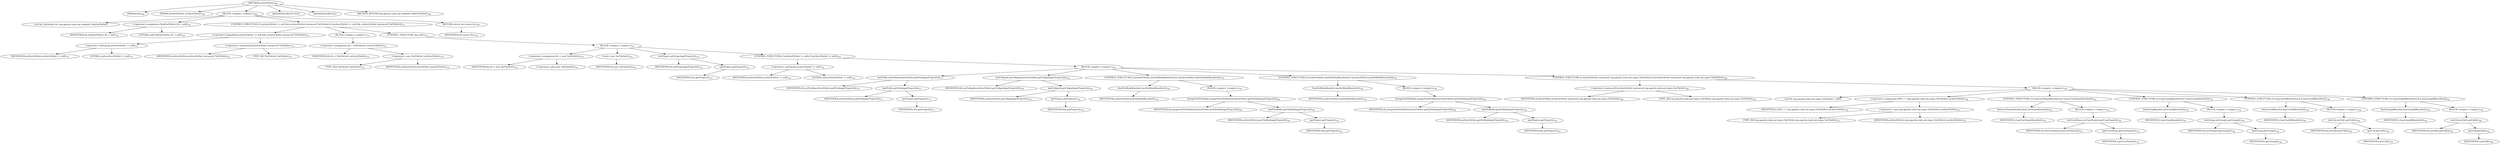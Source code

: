 digraph "asTarFileSet" {  
"1665" [label = <(METHOD,asTarFileSet)<SUB>709</SUB>> ]
"92" [label = <(PARAM,this)<SUB>709</SUB>> ]
"1666" [label = <(PARAM,ArchiveFileSet archiveFileSet)<SUB>709</SUB>> ]
"1667" [label = <(BLOCK,&lt;empty&gt;,&lt;empty&gt;)<SUB>709</SUB>> ]
"90" [label = <(LOCAL,TarFileSet tfs: org.apache.tools.ant.taskdefs.Tar$TarFileSet)> ]
"1668" [label = <(&lt;operator&gt;.assignment,Tar$TarFileSet tfs = null)<SUB>710</SUB>> ]
"1669" [label = <(IDENTIFIER,tfs,Tar$TarFileSet tfs = null)<SUB>710</SUB>> ]
"1670" [label = <(LITERAL,null,Tar$TarFileSet tfs = null)<SUB>710</SUB>> ]
"1671" [label = <(CONTROL_STRUCTURE,if (archiveFileSet != null &amp;&amp; archiveFileSet instanceof TarFileSet),if (archiveFileSet != null &amp;&amp; archiveFileSet instanceof TarFileSet))<SUB>711</SUB>> ]
"1672" [label = <(&lt;operator&gt;.logicalAnd,archiveFileSet != null &amp;&amp; archiveFileSet instanceof TarFileSet)<SUB>711</SUB>> ]
"1673" [label = <(&lt;operator&gt;.notEquals,archiveFileSet != null)<SUB>711</SUB>> ]
"1674" [label = <(IDENTIFIER,archiveFileSet,archiveFileSet != null)<SUB>711</SUB>> ]
"1675" [label = <(LITERAL,null,archiveFileSet != null)<SUB>711</SUB>> ]
"1676" [label = <(&lt;operator&gt;.instanceOf,archiveFileSet instanceof TarFileSet)<SUB>711</SUB>> ]
"1677" [label = <(IDENTIFIER,archiveFileSet,archiveFileSet instanceof TarFileSet)<SUB>711</SUB>> ]
"1678" [label = <(TYPE_REF,TarFileSet,TarFileSet)<SUB>711</SUB>> ]
"1679" [label = <(BLOCK,&lt;empty&gt;,&lt;empty&gt;)<SUB>711</SUB>> ]
"1680" [label = <(&lt;operator&gt;.assignment,tfs = (TarFileSet) archiveFileSet)<SUB>712</SUB>> ]
"1681" [label = <(IDENTIFIER,tfs,tfs = (TarFileSet) archiveFileSet)<SUB>712</SUB>> ]
"1682" [label = <(&lt;operator&gt;.cast,(TarFileSet) archiveFileSet)<SUB>712</SUB>> ]
"1683" [label = <(TYPE_REF,TarFileSet,TarFileSet)<SUB>712</SUB>> ]
"1684" [label = <(IDENTIFIER,archiveFileSet,(TarFileSet) archiveFileSet)<SUB>712</SUB>> ]
"1685" [label = <(CONTROL_STRUCTURE,else,else)<SUB>713</SUB>> ]
"1686" [label = <(BLOCK,&lt;empty&gt;,&lt;empty&gt;)<SUB>713</SUB>> ]
"1687" [label = <(&lt;operator&gt;.assignment,tfs = new TarFileSet())<SUB>714</SUB>> ]
"1688" [label = <(IDENTIFIER,tfs,tfs = new TarFileSet())<SUB>714</SUB>> ]
"1689" [label = <(&lt;operator&gt;.alloc,new TarFileSet())<SUB>714</SUB>> ]
"1690" [label = <(&lt;init&gt;,new TarFileSet())<SUB>714</SUB>> ]
"89" [label = <(IDENTIFIER,tfs,new TarFileSet())<SUB>714</SUB>> ]
"1691" [label = <(setProject,setProject(getProject()))<SUB>715</SUB>> ]
"1692" [label = <(IDENTIFIER,tfs,setProject(getProject()))<SUB>715</SUB>> ]
"1693" [label = <(getProject,getProject())<SUB>715</SUB>> ]
"91" [label = <(IDENTIFIER,this,getProject())<SUB>715</SUB>> ]
"1694" [label = <(CONTROL_STRUCTURE,if (archiveFileSet != null),if (archiveFileSet != null))<SUB>716</SUB>> ]
"1695" [label = <(&lt;operator&gt;.notEquals,archiveFileSet != null)<SUB>716</SUB>> ]
"1696" [label = <(IDENTIFIER,archiveFileSet,archiveFileSet != null)<SUB>716</SUB>> ]
"1697" [label = <(LITERAL,null,archiveFileSet != null)<SUB>716</SUB>> ]
"1698" [label = <(BLOCK,&lt;empty&gt;,&lt;empty&gt;)<SUB>716</SUB>> ]
"1699" [label = <(setPrefix,setPrefix(archiveFileSet.getPrefix(getProject())))<SUB>717</SUB>> ]
"1700" [label = <(IDENTIFIER,tfs,setPrefix(archiveFileSet.getPrefix(getProject())))<SUB>717</SUB>> ]
"1701" [label = <(getPrefix,getPrefix(getProject()))<SUB>717</SUB>> ]
"1702" [label = <(IDENTIFIER,archiveFileSet,getPrefix(getProject()))<SUB>717</SUB>> ]
"1703" [label = <(getProject,getProject())<SUB>717</SUB>> ]
"93" [label = <(IDENTIFIER,this,getProject())<SUB>717</SUB>> ]
"1704" [label = <(setFullpath,setFullpath(archiveFileSet.getFullpath(getProject())))<SUB>718</SUB>> ]
"1705" [label = <(IDENTIFIER,tfs,setFullpath(archiveFileSet.getFullpath(getProject())))<SUB>718</SUB>> ]
"1706" [label = <(getFullpath,getFullpath(getProject()))<SUB>718</SUB>> ]
"1707" [label = <(IDENTIFIER,archiveFileSet,getFullpath(getProject()))<SUB>718</SUB>> ]
"1708" [label = <(getProject,getProject())<SUB>718</SUB>> ]
"94" [label = <(IDENTIFIER,this,getProject())<SUB>718</SUB>> ]
"1709" [label = <(CONTROL_STRUCTURE,if (archiveFileSet.hasFileModeBeenSet()),if (archiveFileSet.hasFileModeBeenSet()))<SUB>719</SUB>> ]
"1710" [label = <(hasFileModeBeenSet,hasFileModeBeenSet())<SUB>719</SUB>> ]
"1711" [label = <(IDENTIFIER,archiveFileSet,hasFileModeBeenSet())<SUB>719</SUB>> ]
"1712" [label = <(BLOCK,&lt;empty&gt;,&lt;empty&gt;)<SUB>719</SUB>> ]
"1713" [label = <(integerSetFileMode,integerSetFileMode(archiveFileSet.getFileMode(getProject())))<SUB>720</SUB>> ]
"1714" [label = <(IDENTIFIER,tfs,integerSetFileMode(archiveFileSet.getFileMode(getProject())))<SUB>720</SUB>> ]
"1715" [label = <(getFileMode,getFileMode(getProject()))<SUB>720</SUB>> ]
"1716" [label = <(IDENTIFIER,archiveFileSet,getFileMode(getProject()))<SUB>720</SUB>> ]
"1717" [label = <(getProject,getProject())<SUB>721</SUB>> ]
"95" [label = <(IDENTIFIER,this,getProject())<SUB>721</SUB>> ]
"1718" [label = <(CONTROL_STRUCTURE,if (archiveFileSet.hasDirModeBeenSet()),if (archiveFileSet.hasDirModeBeenSet()))<SUB>723</SUB>> ]
"1719" [label = <(hasDirModeBeenSet,hasDirModeBeenSet())<SUB>723</SUB>> ]
"1720" [label = <(IDENTIFIER,archiveFileSet,hasDirModeBeenSet())<SUB>723</SUB>> ]
"1721" [label = <(BLOCK,&lt;empty&gt;,&lt;empty&gt;)<SUB>723</SUB>> ]
"1722" [label = <(integerSetDirMode,integerSetDirMode(archiveFileSet.getDirMode(getProject())))<SUB>724</SUB>> ]
"1723" [label = <(IDENTIFIER,tfs,integerSetDirMode(archiveFileSet.getDirMode(getProject())))<SUB>724</SUB>> ]
"1724" [label = <(getDirMode,getDirMode(getProject()))<SUB>724</SUB>> ]
"1725" [label = <(IDENTIFIER,archiveFileSet,getDirMode(getProject()))<SUB>724</SUB>> ]
"1726" [label = <(getProject,getProject())<SUB>725</SUB>> ]
"96" [label = <(IDENTIFIER,this,getProject())<SUB>725</SUB>> ]
"1727" [label = <(CONTROL_STRUCTURE,if (archiveFileSet instanceof org.apache.tools.ant.types.TarFileSet),if (archiveFileSet instanceof org.apache.tools.ant.types.TarFileSet))<SUB>728</SUB>> ]
"1728" [label = <(&lt;operator&gt;.instanceOf,archiveFileSet instanceof org.apache.tools.ant.types.TarFileSet)<SUB>728</SUB>> ]
"1729" [label = <(IDENTIFIER,archiveFileSet,archiveFileSet instanceof org.apache.tools.ant.types.TarFileSet)<SUB>728</SUB>> ]
"1730" [label = <(TYPE_REF,org.apache.tools.ant.types.TarFileSet,org.apache.tools.ant.types.TarFileSet)<SUB>728</SUB>> ]
"1731" [label = <(BLOCK,&lt;empty&gt;,&lt;empty&gt;)<SUB>729</SUB>> ]
"1732" [label = <(LOCAL,org.apache.tools.ant.types.TarFileSet t: ANY)> ]
"1733" [label = <(&lt;operator&gt;.assignment,ANY t = (org.apache.tools.ant.types.TarFileSet) archiveFileSet)<SUB>730</SUB>> ]
"1734" [label = <(IDENTIFIER,t,ANY t = (org.apache.tools.ant.types.TarFileSet) archiveFileSet)<SUB>730</SUB>> ]
"1735" [label = <(&lt;operator&gt;.cast,(org.apache.tools.ant.types.TarFileSet) archiveFileSet)<SUB>731</SUB>> ]
"1736" [label = <(TYPE_REF,org.apache.tools.ant.types.TarFileSet,org.apache.tools.ant.types.TarFileSet)<SUB>731</SUB>> ]
"1737" [label = <(IDENTIFIER,archiveFileSet,(org.apache.tools.ant.types.TarFileSet) archiveFileSet)<SUB>731</SUB>> ]
"1738" [label = <(CONTROL_STRUCTURE,if (t.hasUserNameBeenSet()),if (t.hasUserNameBeenSet()))<SUB>732</SUB>> ]
"1739" [label = <(hasUserNameBeenSet,hasUserNameBeenSet())<SUB>732</SUB>> ]
"1740" [label = <(IDENTIFIER,t,hasUserNameBeenSet())<SUB>732</SUB>> ]
"1741" [label = <(BLOCK,&lt;empty&gt;,&lt;empty&gt;)<SUB>732</SUB>> ]
"1742" [label = <(setUserName,setUserName(t.getUserName()))<SUB>733</SUB>> ]
"1743" [label = <(IDENTIFIER,tfs,setUserName(t.getUserName()))<SUB>733</SUB>> ]
"1744" [label = <(getUserName,getUserName())<SUB>733</SUB>> ]
"1745" [label = <(IDENTIFIER,t,getUserName())<SUB>733</SUB>> ]
"1746" [label = <(CONTROL_STRUCTURE,if (t.hasGroupBeenSet()),if (t.hasGroupBeenSet()))<SUB>735</SUB>> ]
"1747" [label = <(hasGroupBeenSet,hasGroupBeenSet())<SUB>735</SUB>> ]
"1748" [label = <(IDENTIFIER,t,hasGroupBeenSet())<SUB>735</SUB>> ]
"1749" [label = <(BLOCK,&lt;empty&gt;,&lt;empty&gt;)<SUB>735</SUB>> ]
"1750" [label = <(setGroup,setGroup(t.getGroup()))<SUB>736</SUB>> ]
"1751" [label = <(IDENTIFIER,tfs,setGroup(t.getGroup()))<SUB>736</SUB>> ]
"1752" [label = <(getGroup,getGroup())<SUB>736</SUB>> ]
"1753" [label = <(IDENTIFIER,t,getGroup())<SUB>736</SUB>> ]
"1754" [label = <(CONTROL_STRUCTURE,if (t.hasUserIdBeenSet()),if (t.hasUserIdBeenSet()))<SUB>738</SUB>> ]
"1755" [label = <(hasUserIdBeenSet,hasUserIdBeenSet())<SUB>738</SUB>> ]
"1756" [label = <(IDENTIFIER,t,hasUserIdBeenSet())<SUB>738</SUB>> ]
"1757" [label = <(BLOCK,&lt;empty&gt;,&lt;empty&gt;)<SUB>738</SUB>> ]
"1758" [label = <(setUid,setUid(t.getUid()))<SUB>739</SUB>> ]
"1759" [label = <(IDENTIFIER,tfs,setUid(t.getUid()))<SUB>739</SUB>> ]
"1760" [label = <(getUid,getUid())<SUB>739</SUB>> ]
"1761" [label = <(IDENTIFIER,t,getUid())<SUB>739</SUB>> ]
"1762" [label = <(CONTROL_STRUCTURE,if (t.hasGroupIdBeenSet()),if (t.hasGroupIdBeenSet()))<SUB>741</SUB>> ]
"1763" [label = <(hasGroupIdBeenSet,hasGroupIdBeenSet())<SUB>741</SUB>> ]
"1764" [label = <(IDENTIFIER,t,hasGroupIdBeenSet())<SUB>741</SUB>> ]
"1765" [label = <(BLOCK,&lt;empty&gt;,&lt;empty&gt;)<SUB>741</SUB>> ]
"1766" [label = <(setGid,setGid(t.getGid()))<SUB>742</SUB>> ]
"1767" [label = <(IDENTIFIER,tfs,setGid(t.getGid()))<SUB>742</SUB>> ]
"1768" [label = <(getGid,getGid())<SUB>742</SUB>> ]
"1769" [label = <(IDENTIFIER,t,getGid())<SUB>742</SUB>> ]
"1770" [label = <(RETURN,return tfs;,return tfs;)<SUB>747</SUB>> ]
"1771" [label = <(IDENTIFIER,tfs,return tfs;)<SUB>747</SUB>> ]
"1772" [label = <(MODIFIER,PROTECTED)> ]
"1773" [label = <(MODIFIER,VIRTUAL)> ]
"1774" [label = <(METHOD_RETURN,org.apache.tools.ant.taskdefs.Tar$TarFileSet)<SUB>709</SUB>> ]
  "1665" -> "92" 
  "1665" -> "1666" 
  "1665" -> "1667" 
  "1665" -> "1772" 
  "1665" -> "1773" 
  "1665" -> "1774" 
  "1667" -> "90" 
  "1667" -> "1668" 
  "1667" -> "1671" 
  "1667" -> "1770" 
  "1668" -> "1669" 
  "1668" -> "1670" 
  "1671" -> "1672" 
  "1671" -> "1679" 
  "1671" -> "1685" 
  "1672" -> "1673" 
  "1672" -> "1676" 
  "1673" -> "1674" 
  "1673" -> "1675" 
  "1676" -> "1677" 
  "1676" -> "1678" 
  "1679" -> "1680" 
  "1680" -> "1681" 
  "1680" -> "1682" 
  "1682" -> "1683" 
  "1682" -> "1684" 
  "1685" -> "1686" 
  "1686" -> "1687" 
  "1686" -> "1690" 
  "1686" -> "1691" 
  "1686" -> "1694" 
  "1687" -> "1688" 
  "1687" -> "1689" 
  "1690" -> "89" 
  "1691" -> "1692" 
  "1691" -> "1693" 
  "1693" -> "91" 
  "1694" -> "1695" 
  "1694" -> "1698" 
  "1695" -> "1696" 
  "1695" -> "1697" 
  "1698" -> "1699" 
  "1698" -> "1704" 
  "1698" -> "1709" 
  "1698" -> "1718" 
  "1698" -> "1727" 
  "1699" -> "1700" 
  "1699" -> "1701" 
  "1701" -> "1702" 
  "1701" -> "1703" 
  "1703" -> "93" 
  "1704" -> "1705" 
  "1704" -> "1706" 
  "1706" -> "1707" 
  "1706" -> "1708" 
  "1708" -> "94" 
  "1709" -> "1710" 
  "1709" -> "1712" 
  "1710" -> "1711" 
  "1712" -> "1713" 
  "1713" -> "1714" 
  "1713" -> "1715" 
  "1715" -> "1716" 
  "1715" -> "1717" 
  "1717" -> "95" 
  "1718" -> "1719" 
  "1718" -> "1721" 
  "1719" -> "1720" 
  "1721" -> "1722" 
  "1722" -> "1723" 
  "1722" -> "1724" 
  "1724" -> "1725" 
  "1724" -> "1726" 
  "1726" -> "96" 
  "1727" -> "1728" 
  "1727" -> "1731" 
  "1728" -> "1729" 
  "1728" -> "1730" 
  "1731" -> "1732" 
  "1731" -> "1733" 
  "1731" -> "1738" 
  "1731" -> "1746" 
  "1731" -> "1754" 
  "1731" -> "1762" 
  "1733" -> "1734" 
  "1733" -> "1735" 
  "1735" -> "1736" 
  "1735" -> "1737" 
  "1738" -> "1739" 
  "1738" -> "1741" 
  "1739" -> "1740" 
  "1741" -> "1742" 
  "1742" -> "1743" 
  "1742" -> "1744" 
  "1744" -> "1745" 
  "1746" -> "1747" 
  "1746" -> "1749" 
  "1747" -> "1748" 
  "1749" -> "1750" 
  "1750" -> "1751" 
  "1750" -> "1752" 
  "1752" -> "1753" 
  "1754" -> "1755" 
  "1754" -> "1757" 
  "1755" -> "1756" 
  "1757" -> "1758" 
  "1758" -> "1759" 
  "1758" -> "1760" 
  "1760" -> "1761" 
  "1762" -> "1763" 
  "1762" -> "1765" 
  "1763" -> "1764" 
  "1765" -> "1766" 
  "1766" -> "1767" 
  "1766" -> "1768" 
  "1768" -> "1769" 
  "1770" -> "1771" 
}
